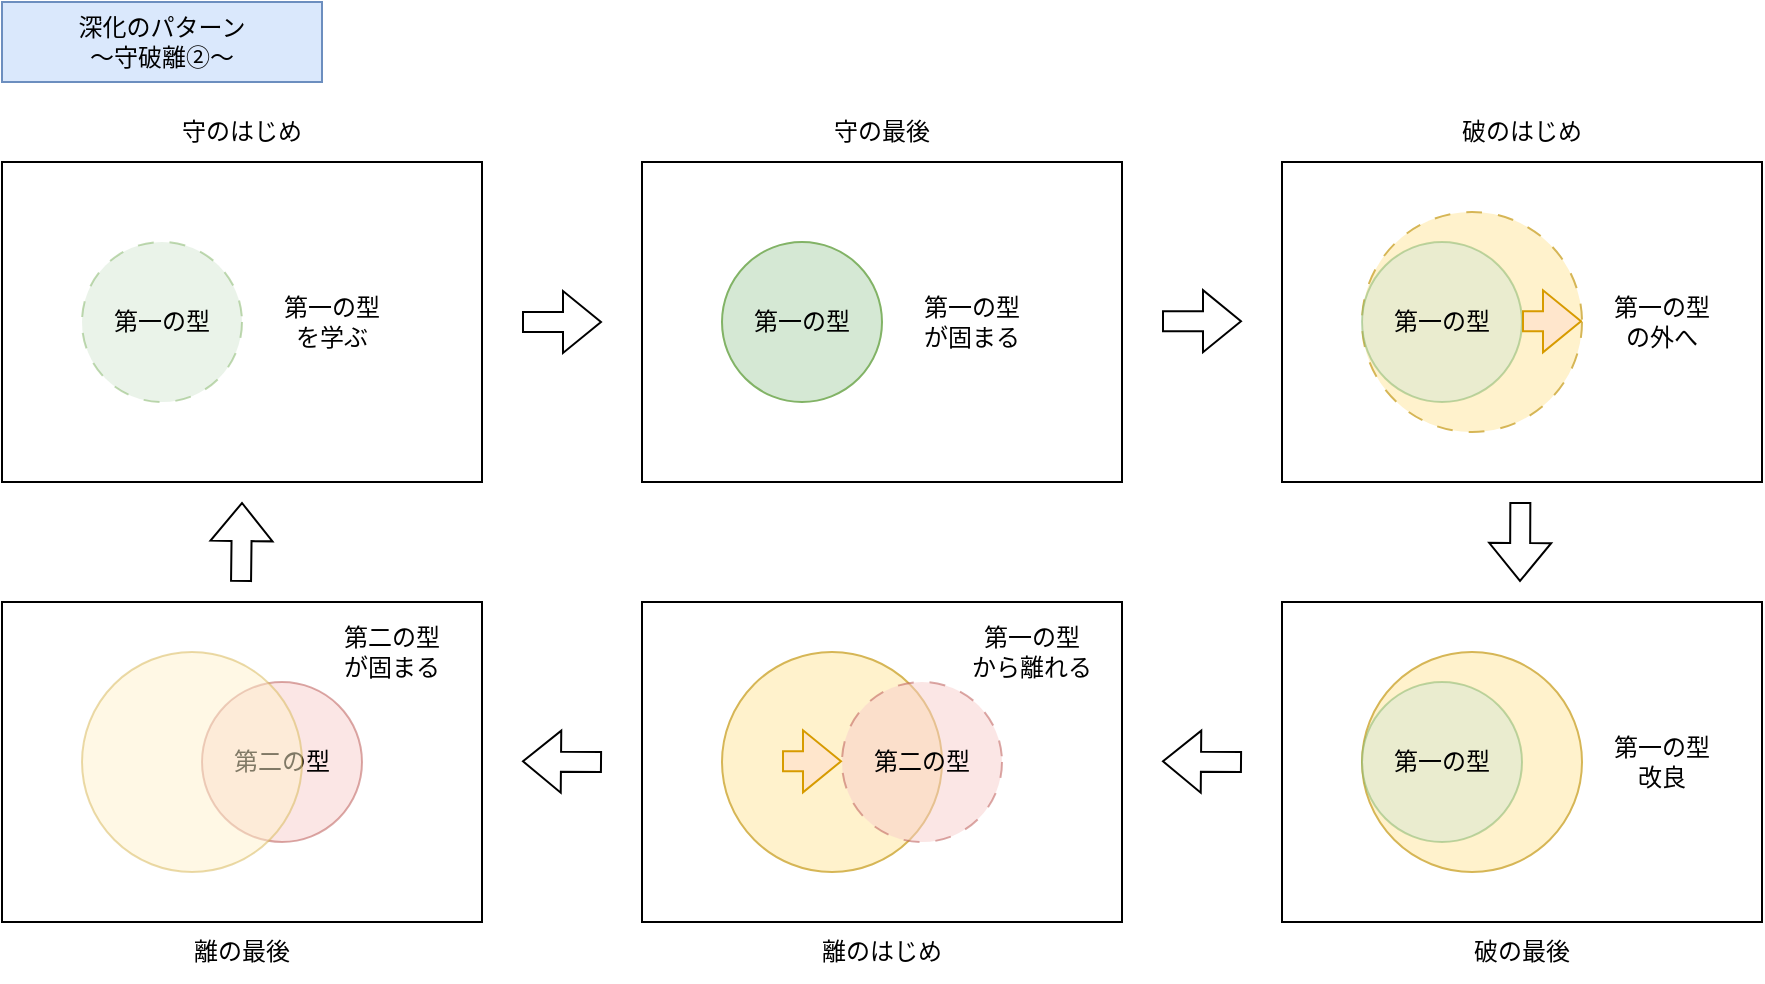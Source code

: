 <mxfile version="27.1.6">
  <diagram name="ページ1" id="8LvqR-1ZpVQIwUV0y79d">
    <mxGraphModel dx="1110" dy="663" grid="1" gridSize="10" guides="1" tooltips="1" connect="1" arrows="1" fold="1" page="1" pageScale="1" pageWidth="1654" pageHeight="1169" math="0" shadow="0">
      <root>
        <mxCell id="0" />
        <mxCell id="1" parent="0" />
        <mxCell id="LoqVl54cXITUqYbAEmzm-1" value="深化のパターン&lt;div&gt;～守破離➁～&lt;/div&gt;" style="text;html=1;align=center;verticalAlign=middle;whiteSpace=wrap;rounded=0;fillColor=#dae8fc;strokeColor=#6c8ebf;" vertex="1" parent="1">
          <mxGeometry x="80" y="40" width="160" height="40" as="geometry" />
        </mxCell>
        <mxCell id="LoqVl54cXITUqYbAEmzm-2" value="" style="rounded=0;whiteSpace=wrap;html=1;" vertex="1" parent="1">
          <mxGeometry x="80" y="120" width="240" height="160" as="geometry" />
        </mxCell>
        <mxCell id="LoqVl54cXITUqYbAEmzm-4" value="守のはじめ" style="text;html=1;align=center;verticalAlign=middle;whiteSpace=wrap;rounded=0;" vertex="1" parent="1">
          <mxGeometry x="120" y="90" width="160" height="30" as="geometry" />
        </mxCell>
        <mxCell id="LoqVl54cXITUqYbAEmzm-5" value="" style="rounded=0;whiteSpace=wrap;html=1;" vertex="1" parent="1">
          <mxGeometry x="400" y="120" width="240" height="160" as="geometry" />
        </mxCell>
        <mxCell id="LoqVl54cXITUqYbAEmzm-6" value="守の最後" style="text;html=1;align=center;verticalAlign=middle;whiteSpace=wrap;rounded=0;" vertex="1" parent="1">
          <mxGeometry x="440" y="90" width="160" height="30" as="geometry" />
        </mxCell>
        <mxCell id="LoqVl54cXITUqYbAEmzm-7" value="第一の型" style="ellipse;whiteSpace=wrap;html=1;aspect=fixed;fillColor=#d5e8d4;strokeColor=#82b366;" vertex="1" parent="1">
          <mxGeometry x="440" y="160" width="80" height="80" as="geometry" />
        </mxCell>
        <mxCell id="LoqVl54cXITUqYbAEmzm-8" value="" style="shape=flexArrow;endArrow=classic;html=1;rounded=0;" edge="1" parent="1">
          <mxGeometry width="50" height="50" relative="1" as="geometry">
            <mxPoint x="340" y="200" as="sourcePoint" />
            <mxPoint x="380" y="200" as="targetPoint" />
          </mxGeometry>
        </mxCell>
        <mxCell id="LoqVl54cXITUqYbAEmzm-9" value="" style="shape=flexArrow;endArrow=classic;html=1;rounded=0;" edge="1" parent="1">
          <mxGeometry width="50" height="50" relative="1" as="geometry">
            <mxPoint x="660" y="199.58" as="sourcePoint" />
            <mxPoint x="700" y="199.58" as="targetPoint" />
          </mxGeometry>
        </mxCell>
        <mxCell id="LoqVl54cXITUqYbAEmzm-10" value="" style="rounded=0;whiteSpace=wrap;html=1;" vertex="1" parent="1">
          <mxGeometry x="720" y="120" width="240" height="160" as="geometry" />
        </mxCell>
        <mxCell id="LoqVl54cXITUqYbAEmzm-11" value="破のはじめ" style="text;html=1;align=center;verticalAlign=middle;whiteSpace=wrap;rounded=0;" vertex="1" parent="1">
          <mxGeometry x="760" y="90" width="160" height="30" as="geometry" />
        </mxCell>
        <mxCell id="LoqVl54cXITUqYbAEmzm-12" value="" style="ellipse;whiteSpace=wrap;html=1;aspect=fixed;fillColor=#fff2cc;strokeColor=#d6b656;dashed=1;dashPattern=8 8;" vertex="1" parent="1">
          <mxGeometry x="760" y="145" width="110" height="110" as="geometry" />
        </mxCell>
        <mxCell id="LoqVl54cXITUqYbAEmzm-13" value="第一の型" style="ellipse;whiteSpace=wrap;html=1;aspect=fixed;fillColor=#d5e8d4;strokeColor=#82b366;opacity=50;" vertex="1" parent="1">
          <mxGeometry x="760" y="160" width="80" height="80" as="geometry" />
        </mxCell>
        <mxCell id="LoqVl54cXITUqYbAEmzm-15" value="第一の型の外へ" style="text;html=1;align=center;verticalAlign=middle;whiteSpace=wrap;rounded=0;" vertex="1" parent="1">
          <mxGeometry x="880" y="185" width="60" height="30" as="geometry" />
        </mxCell>
        <mxCell id="LoqVl54cXITUqYbAEmzm-16" value="" style="shape=flexArrow;endArrow=classic;html=1;rounded=0;" edge="1" parent="1">
          <mxGeometry width="50" height="50" relative="1" as="geometry">
            <mxPoint x="839.17" y="290" as="sourcePoint" />
            <mxPoint x="839" y="330" as="targetPoint" />
          </mxGeometry>
        </mxCell>
        <mxCell id="LoqVl54cXITUqYbAEmzm-17" value="" style="rounded=0;whiteSpace=wrap;html=1;" vertex="1" parent="1">
          <mxGeometry x="720" y="340" width="240" height="160" as="geometry" />
        </mxCell>
        <mxCell id="LoqVl54cXITUqYbAEmzm-19" value="" style="ellipse;whiteSpace=wrap;html=1;aspect=fixed;fillColor=#fff2cc;strokeColor=#d6b656;" vertex="1" parent="1">
          <mxGeometry x="760" y="365" width="110" height="110" as="geometry" />
        </mxCell>
        <mxCell id="LoqVl54cXITUqYbAEmzm-18" value="第一の型" style="ellipse;whiteSpace=wrap;html=1;aspect=fixed;fillColor=#d5e8d4;strokeColor=#82b366;opacity=50;" vertex="1" parent="1">
          <mxGeometry x="760" y="380" width="80" height="80" as="geometry" />
        </mxCell>
        <mxCell id="LoqVl54cXITUqYbAEmzm-20" value="第一の型&lt;div&gt;改良&lt;/div&gt;" style="text;html=1;align=center;verticalAlign=middle;whiteSpace=wrap;rounded=0;" vertex="1" parent="1">
          <mxGeometry x="880" y="405" width="60" height="30" as="geometry" />
        </mxCell>
        <mxCell id="LoqVl54cXITUqYbAEmzm-21" value="破の最後" style="text;html=1;align=center;verticalAlign=middle;whiteSpace=wrap;rounded=0;" vertex="1" parent="1">
          <mxGeometry x="760" y="500" width="160" height="30" as="geometry" />
        </mxCell>
        <mxCell id="LoqVl54cXITUqYbAEmzm-22" value="" style="shape=flexArrow;endArrow=classic;html=1;rounded=0;" edge="1" parent="1">
          <mxGeometry width="50" height="50" relative="1" as="geometry">
            <mxPoint x="700" y="420" as="sourcePoint" />
            <mxPoint x="660" y="419.66" as="targetPoint" />
          </mxGeometry>
        </mxCell>
        <mxCell id="LoqVl54cXITUqYbAEmzm-23" value="" style="rounded=0;whiteSpace=wrap;html=1;" vertex="1" parent="1">
          <mxGeometry x="400" y="340" width="240" height="160" as="geometry" />
        </mxCell>
        <mxCell id="LoqVl54cXITUqYbAEmzm-24" value="離のはじめ" style="text;html=1;align=center;verticalAlign=middle;whiteSpace=wrap;rounded=0;" vertex="1" parent="1">
          <mxGeometry x="440" y="500" width="160" height="30" as="geometry" />
        </mxCell>
        <mxCell id="LoqVl54cXITUqYbAEmzm-25" value="" style="ellipse;whiteSpace=wrap;html=1;aspect=fixed;fillColor=#fff2cc;strokeColor=#d6b656;" vertex="1" parent="1">
          <mxGeometry x="440" y="365" width="110" height="110" as="geometry" />
        </mxCell>
        <mxCell id="LoqVl54cXITUqYbAEmzm-27" value="第二の型" style="ellipse;whiteSpace=wrap;html=1;aspect=fixed;opacity=50;fillColor=#f8cecc;strokeColor=#b85450;dashed=1;dashPattern=8 8;" vertex="1" parent="1">
          <mxGeometry x="500" y="380" width="80" height="80" as="geometry" />
        </mxCell>
        <mxCell id="LoqVl54cXITUqYbAEmzm-29" value="" style="rounded=0;whiteSpace=wrap;html=1;" vertex="1" parent="1">
          <mxGeometry x="80" y="340" width="240" height="160" as="geometry" />
        </mxCell>
        <mxCell id="LoqVl54cXITUqYbAEmzm-30" value="" style="shape=flexArrow;endArrow=classic;html=1;rounded=0;" edge="1" parent="1">
          <mxGeometry width="50" height="50" relative="1" as="geometry">
            <mxPoint x="380" y="420.0" as="sourcePoint" />
            <mxPoint x="340" y="419.66" as="targetPoint" />
          </mxGeometry>
        </mxCell>
        <mxCell id="LoqVl54cXITUqYbAEmzm-31" value="第二の型" style="ellipse;whiteSpace=wrap;html=1;aspect=fixed;opacity=50;fillColor=#f8cecc;strokeColor=#b85450;" vertex="1" parent="1">
          <mxGeometry x="180" y="380" width="80" height="80" as="geometry" />
        </mxCell>
        <mxCell id="LoqVl54cXITUqYbAEmzm-32" value="離の最後" style="text;html=1;align=center;verticalAlign=middle;whiteSpace=wrap;rounded=0;" vertex="1" parent="1">
          <mxGeometry x="120" y="500" width="160" height="30" as="geometry" />
        </mxCell>
        <mxCell id="LoqVl54cXITUqYbAEmzm-33" value="" style="ellipse;whiteSpace=wrap;html=1;aspect=fixed;fillColor=#fff2cc;strokeColor=#d6b656;opacity=50;" vertex="1" parent="1">
          <mxGeometry x="120" y="365" width="110" height="110" as="geometry" />
        </mxCell>
        <mxCell id="LoqVl54cXITUqYbAEmzm-34" value="第一の型" style="ellipse;whiteSpace=wrap;html=1;aspect=fixed;fillColor=#d5e8d4;strokeColor=#82b366;opacity=50;dashed=1;dashPattern=8 8;" vertex="1" parent="1">
          <mxGeometry x="120" y="160" width="80" height="80" as="geometry" />
        </mxCell>
        <mxCell id="LoqVl54cXITUqYbAEmzm-35" value="" style="shape=flexArrow;endArrow=classic;html=1;rounded=0;" edge="1" parent="1">
          <mxGeometry width="50" height="50" relative="1" as="geometry">
            <mxPoint x="199.52" y="330" as="sourcePoint" />
            <mxPoint x="200" y="290" as="targetPoint" />
          </mxGeometry>
        </mxCell>
        <mxCell id="LoqVl54cXITUqYbAEmzm-36" value="第一の型&lt;div&gt;から離れる&lt;/div&gt;" style="text;html=1;align=center;verticalAlign=middle;whiteSpace=wrap;rounded=0;" vertex="1" parent="1">
          <mxGeometry x="560" y="350" width="70" height="30" as="geometry" />
        </mxCell>
        <mxCell id="LoqVl54cXITUqYbAEmzm-37" value="第二の型&lt;div&gt;が固まる&lt;/div&gt;" style="text;html=1;align=center;verticalAlign=middle;whiteSpace=wrap;rounded=0;" vertex="1" parent="1">
          <mxGeometry x="240" y="350" width="70" height="30" as="geometry" />
        </mxCell>
        <mxCell id="LoqVl54cXITUqYbAEmzm-38" value="第一の型&lt;div&gt;が固まる&lt;/div&gt;" style="text;html=1;align=center;verticalAlign=middle;whiteSpace=wrap;rounded=0;" vertex="1" parent="1">
          <mxGeometry x="530" y="185" width="70" height="30" as="geometry" />
        </mxCell>
        <mxCell id="LoqVl54cXITUqYbAEmzm-39" value="" style="shape=flexArrow;endArrow=classic;html=1;rounded=0;fillColor=#ffe6cc;strokeColor=#d79b00;" edge="1" parent="1">
          <mxGeometry width="50" height="50" relative="1" as="geometry">
            <mxPoint x="840" y="199.66" as="sourcePoint" />
            <mxPoint x="870" y="199.66" as="targetPoint" />
          </mxGeometry>
        </mxCell>
        <mxCell id="LoqVl54cXITUqYbAEmzm-40" value="" style="shape=flexArrow;endArrow=classic;html=1;rounded=0;fillColor=#ffe6cc;strokeColor=#d79b00;" edge="1" parent="1">
          <mxGeometry width="50" height="50" relative="1" as="geometry">
            <mxPoint x="470" y="419.66" as="sourcePoint" />
            <mxPoint x="500" y="419.66" as="targetPoint" />
          </mxGeometry>
        </mxCell>
        <mxCell id="LoqVl54cXITUqYbAEmzm-41" value="第一の型&lt;div&gt;を学ぶ&lt;/div&gt;" style="text;html=1;align=center;verticalAlign=middle;whiteSpace=wrap;rounded=0;" vertex="1" parent="1">
          <mxGeometry x="210" y="185" width="70" height="30" as="geometry" />
        </mxCell>
      </root>
    </mxGraphModel>
  </diagram>
</mxfile>
